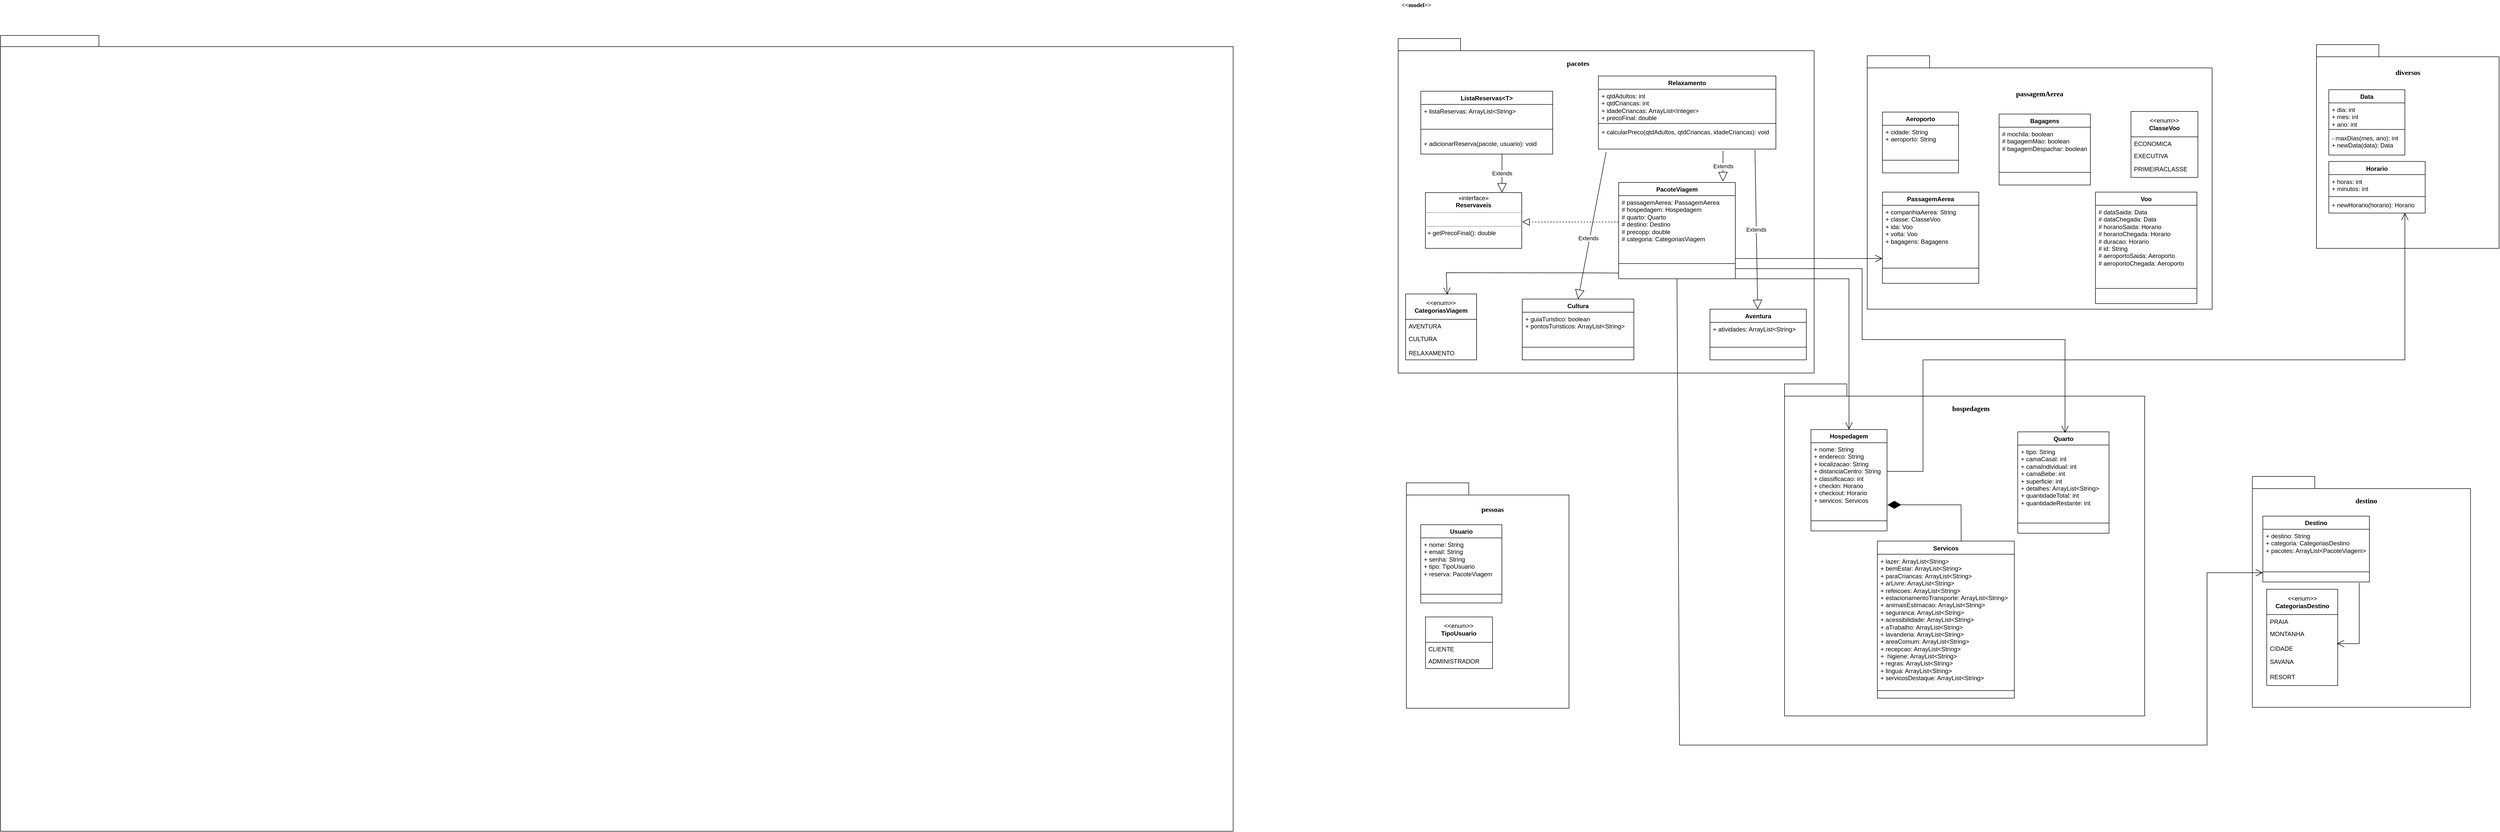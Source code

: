 <mxfile version="22.1.4" type="github">
  <diagram name="Page-1" id="b5b7bab2-c9e2-2cf4-8b2a-24fd1a2a6d21">
    <mxGraphModel dx="4708" dy="598" grid="1" gridSize="10" guides="1" tooltips="1" connect="1" arrows="1" fold="1" page="1" pageScale="1" pageWidth="827" pageHeight="1169" background="none" math="0" shadow="0">
      <root>
        <mxCell id="0" />
        <mxCell id="1" parent="0" />
        <mxCell id="6e0c8c40b5770093-72" value="" style="shape=folder;fontStyle=1;spacingTop=10;tabWidth=194;tabHeight=22;tabPosition=left;html=1;rounded=0;shadow=0;comic=0;labelBackgroundColor=none;strokeWidth=1;fillColor=none;fontFamily=Verdana;fontSize=10;align=center;" parent="1" vertex="1">
          <mxGeometry x="-2490" y="90" width="2430" height="1570" as="geometry" />
        </mxCell>
        <mxCell id="6e0c8c40b5770093-18" value="" style="group" parent="1" vertex="1" connectable="0">
          <mxGeometry x="280" y="70" width="820" height="660" as="geometry" />
        </mxCell>
        <mxCell id="6e0c8c40b5770093-11" value="" style="shape=folder;fontStyle=1;spacingTop=10;tabWidth=123;tabHeight=24;tabPosition=left;html=1;rounded=0;shadow=0;comic=0;labelBackgroundColor=none;strokeWidth=1;fontFamily=Verdana;fontSize=10;align=center;" parent="6e0c8c40b5770093-18" vertex="1">
          <mxGeometry x="-14.64" y="25.99" width="820" height="660" as="geometry" />
        </mxCell>
        <mxCell id="uOKciexOjNlCDNnouLq3-6" value="&lt;font face=&quot;Verdana&quot; style=&quot;font-size: 14px;&quot;&gt;&lt;b&gt;pacotes&lt;/b&gt;&lt;/font&gt;" style="text;html=1;strokeColor=none;fillColor=none;align=center;verticalAlign=middle;whiteSpace=wrap;rounded=0;" vertex="1" parent="6e0c8c40b5770093-18">
          <mxGeometry x="252.141" y="-0.0" width="175.714" height="152.308" as="geometry" />
        </mxCell>
        <mxCell id="uOKciexOjNlCDNnouLq3-84" value="&amp;lt;&amp;lt;enum&amp;gt;&amp;gt;&lt;br&gt;&lt;b&gt;CategoriasViagem&lt;/b&gt;" style="swimlane;fontStyle=0;childLayout=stackLayout;horizontal=1;startSize=50;fillColor=none;horizontalStack=0;resizeParent=1;resizeParentMax=0;resizeLast=0;collapsible=1;marginBottom=0;whiteSpace=wrap;html=1;" vertex="1" parent="6e0c8c40b5770093-18">
          <mxGeometry y="530" width="140" height="129.996" as="geometry" />
        </mxCell>
        <mxCell id="uOKciexOjNlCDNnouLq3-85" value="AVENTURA" style="text;strokeColor=none;fillColor=none;align=left;verticalAlign=top;spacingLeft=4;spacingRight=4;overflow=hidden;rotatable=0;points=[[0,0.5],[1,0.5]];portConstraint=eastwest;whiteSpace=wrap;html=1;" vertex="1" parent="uOKciexOjNlCDNnouLq3-84">
          <mxGeometry y="50" width="140" height="24.514" as="geometry" />
        </mxCell>
        <mxCell id="uOKciexOjNlCDNnouLq3-86" value="CULTURA" style="text;strokeColor=none;fillColor=none;align=left;verticalAlign=top;spacingLeft=4;spacingRight=4;overflow=hidden;rotatable=0;points=[[0,0.5],[1,0.5]];portConstraint=eastwest;whiteSpace=wrap;html=1;" vertex="1" parent="uOKciexOjNlCDNnouLq3-84">
          <mxGeometry y="74.514" width="140" height="28.971" as="geometry" />
        </mxCell>
        <mxCell id="uOKciexOjNlCDNnouLq3-87" value="RELAXAMENTO" style="text;strokeColor=none;fillColor=none;align=left;verticalAlign=top;spacingLeft=4;spacingRight=4;overflow=hidden;rotatable=0;points=[[0,0.5],[1,0.5]];portConstraint=eastwest;whiteSpace=wrap;html=1;" vertex="1" parent="uOKciexOjNlCDNnouLq3-84">
          <mxGeometry y="103.486" width="140" height="26.51" as="geometry" />
        </mxCell>
        <mxCell id="uOKciexOjNlCDNnouLq3-90" value="ListaReservas&amp;lt;T&amp;gt;" style="swimlane;fontStyle=1;align=center;verticalAlign=top;childLayout=stackLayout;horizontal=1;startSize=26;horizontalStack=0;resizeParent=1;resizeParentMax=0;resizeLast=0;collapsible=1;marginBottom=0;whiteSpace=wrap;html=1;" vertex="1" parent="6e0c8c40b5770093-18">
          <mxGeometry x="30" y="130" width="260" height="124" as="geometry" />
        </mxCell>
        <mxCell id="uOKciexOjNlCDNnouLq3-91" value="+ listaReservas: ArrayList&amp;lt;String&amp;gt;&lt;br&gt;" style="text;strokeColor=none;fillColor=none;align=left;verticalAlign=top;spacingLeft=4;spacingRight=4;overflow=hidden;rotatable=0;points=[[0,0.5],[1,0.5]];portConstraint=eastwest;whiteSpace=wrap;html=1;" vertex="1" parent="uOKciexOjNlCDNnouLq3-90">
          <mxGeometry y="26" width="260" height="34" as="geometry" />
        </mxCell>
        <mxCell id="uOKciexOjNlCDNnouLq3-92" value="" style="line;strokeWidth=1;fillColor=none;align=left;verticalAlign=middle;spacingTop=-1;spacingLeft=3;spacingRight=3;rotatable=0;labelPosition=right;points=[];portConstraint=eastwest;strokeColor=inherit;" vertex="1" parent="uOKciexOjNlCDNnouLq3-90">
          <mxGeometry y="60" width="260" height="30" as="geometry" />
        </mxCell>
        <mxCell id="uOKciexOjNlCDNnouLq3-93" value="+ adicionarReserva(pacote, usuario): void" style="text;strokeColor=none;fillColor=none;align=left;verticalAlign=top;spacingLeft=4;spacingRight=4;overflow=hidden;rotatable=0;points=[[0,0.5],[1,0.5]];portConstraint=eastwest;whiteSpace=wrap;html=1;" vertex="1" parent="uOKciexOjNlCDNnouLq3-90">
          <mxGeometry y="90" width="260" height="34" as="geometry" />
        </mxCell>
        <mxCell id="uOKciexOjNlCDNnouLq3-94" value="PacoteViagem" style="swimlane;fontStyle=1;align=center;verticalAlign=top;childLayout=stackLayout;horizontal=1;startSize=26;horizontalStack=0;resizeParent=1;resizeParentMax=0;resizeLast=0;collapsible=1;marginBottom=0;whiteSpace=wrap;html=1;" vertex="1" parent="6e0c8c40b5770093-18">
          <mxGeometry x="420" y="309.995" width="230" height="190" as="geometry" />
        </mxCell>
        <mxCell id="uOKciexOjNlCDNnouLq3-95" value="#&amp;nbsp;passagemAerea: PassagemAerea&lt;br&gt;#&amp;nbsp;hospedagem: Hospedagem&lt;br&gt;#&amp;nbsp;quarto: Quarto&lt;br&gt;#&amp;nbsp;destino: Destino&lt;br style=&quot;border-color: var(--border-color);&quot;&gt;#&amp;nbsp;precopp: double&lt;br&gt;#&amp;nbsp;categoria: CategoriasViagem" style="text;strokeColor=none;fillColor=none;align=left;verticalAlign=top;spacingLeft=4;spacingRight=4;overflow=hidden;rotatable=0;points=[[0,0.5],[1,0.5]];portConstraint=eastwest;whiteSpace=wrap;html=1;" vertex="1" parent="uOKciexOjNlCDNnouLq3-94">
          <mxGeometry y="26" width="230" height="104" as="geometry" />
        </mxCell>
        <mxCell id="uOKciexOjNlCDNnouLq3-96" value="" style="line;strokeWidth=1;fillColor=none;align=left;verticalAlign=middle;spacingTop=-1;spacingLeft=3;spacingRight=3;rotatable=0;labelPosition=right;points=[];portConstraint=eastwest;strokeColor=inherit;" vertex="1" parent="uOKciexOjNlCDNnouLq3-94">
          <mxGeometry y="130" width="230" height="60" as="geometry" />
        </mxCell>
        <mxCell id="uOKciexOjNlCDNnouLq3-98" value="&lt;p style=&quot;margin:0px;margin-top:4px;text-align:center;&quot;&gt;«interface»&lt;br style=&quot;border-color: var(--border-color);&quot;&gt;&lt;b style=&quot;border-color: var(--border-color);&quot;&gt;Reservaveis&lt;/b&gt;&lt;br&gt;&lt;/p&gt;&lt;hr size=&quot;1&quot;&gt;&lt;p style=&quot;margin:0px;margin-left:4px;&quot;&gt;&lt;br&gt;&lt;/p&gt;&lt;hr size=&quot;1&quot;&gt;&lt;p style=&quot;margin:0px;margin-left:4px;&quot;&gt;+ getPrecoFinal(): double&lt;br&gt;&lt;/p&gt;" style="verticalAlign=top;align=left;overflow=fill;fontSize=12;fontFamily=Helvetica;html=1;whiteSpace=wrap;" vertex="1" parent="6e0c8c40b5770093-18">
          <mxGeometry x="39" y="330" width="190" height="110" as="geometry" />
        </mxCell>
        <mxCell id="uOKciexOjNlCDNnouLq3-99" value="Relaxamento" style="swimlane;fontStyle=1;align=center;verticalAlign=top;childLayout=stackLayout;horizontal=1;startSize=26;horizontalStack=0;resizeParent=1;resizeParentMax=0;resizeLast=0;collapsible=1;marginBottom=0;whiteSpace=wrap;html=1;" vertex="1" parent="6e0c8c40b5770093-18">
          <mxGeometry x="380" y="99.995" width="350" height="144.15" as="geometry" />
        </mxCell>
        <mxCell id="uOKciexOjNlCDNnouLq3-100" value="+&amp;nbsp;qtdAdultos: int&lt;br&gt;+&amp;nbsp;qtdCriancas: int&lt;br&gt;+&amp;nbsp;idadeCriancas: ArrayList&amp;lt;Integer&amp;gt;&lt;br&gt;+&amp;nbsp;precoFinal: double" style="text;strokeColor=none;fillColor=none;align=left;verticalAlign=top;spacingLeft=4;spacingRight=4;overflow=hidden;rotatable=0;points=[[0,0.5],[1,0.5]];portConstraint=eastwest;whiteSpace=wrap;html=1;" vertex="1" parent="uOKciexOjNlCDNnouLq3-99">
          <mxGeometry y="26" width="350" height="64" as="geometry" />
        </mxCell>
        <mxCell id="uOKciexOjNlCDNnouLq3-101" value="" style="line;strokeWidth=1;fillColor=none;align=left;verticalAlign=middle;spacingTop=-1;spacingLeft=3;spacingRight=3;rotatable=0;labelPosition=right;points=[];portConstraint=eastwest;strokeColor=inherit;" vertex="1" parent="uOKciexOjNlCDNnouLq3-99">
          <mxGeometry y="90" width="350" height="7.22" as="geometry" />
        </mxCell>
        <mxCell id="uOKciexOjNlCDNnouLq3-102" value="+ calcularPreco(qtdAdultos, qtdCriancas, idadeCriancas): void" style="text;strokeColor=none;fillColor=none;align=left;verticalAlign=top;spacingLeft=4;spacingRight=4;overflow=hidden;rotatable=0;points=[[0,0.5],[1,0.5]];portConstraint=eastwest;whiteSpace=wrap;html=1;" vertex="1" parent="uOKciexOjNlCDNnouLq3-99">
          <mxGeometry y="97.22" width="350" height="46.93" as="geometry" />
        </mxCell>
        <mxCell id="uOKciexOjNlCDNnouLq3-104" value="Cultura" style="swimlane;fontStyle=1;align=center;verticalAlign=top;childLayout=stackLayout;horizontal=1;startSize=26;horizontalStack=0;resizeParent=1;resizeParentMax=0;resizeLast=0;collapsible=1;marginBottom=0;whiteSpace=wrap;html=1;" vertex="1" parent="6e0c8c40b5770093-18">
          <mxGeometry x="230" y="539.995" width="220" height="120" as="geometry" />
        </mxCell>
        <mxCell id="uOKciexOjNlCDNnouLq3-105" value="+ guiaTuristico: boolean&lt;br&gt;+ pontosTuristicos: ArrayList&amp;lt;String&amp;gt;" style="text;strokeColor=none;fillColor=none;align=left;verticalAlign=top;spacingLeft=4;spacingRight=4;overflow=hidden;rotatable=0;points=[[0,0.5],[1,0.5]];portConstraint=eastwest;whiteSpace=wrap;html=1;" vertex="1" parent="uOKciexOjNlCDNnouLq3-104">
          <mxGeometry y="26" width="220" height="44" as="geometry" />
        </mxCell>
        <mxCell id="uOKciexOjNlCDNnouLq3-106" value="" style="line;strokeWidth=1;fillColor=none;align=left;verticalAlign=middle;spacingTop=-1;spacingLeft=3;spacingRight=3;rotatable=0;labelPosition=right;points=[];portConstraint=eastwest;strokeColor=inherit;" vertex="1" parent="uOKciexOjNlCDNnouLq3-104">
          <mxGeometry y="70" width="220" height="50" as="geometry" />
        </mxCell>
        <mxCell id="uOKciexOjNlCDNnouLq3-107" value="Aventura" style="swimlane;fontStyle=1;align=center;verticalAlign=top;childLayout=stackLayout;horizontal=1;startSize=26;horizontalStack=0;resizeParent=1;resizeParentMax=0;resizeLast=0;collapsible=1;marginBottom=0;whiteSpace=wrap;html=1;" vertex="1" parent="6e0c8c40b5770093-18">
          <mxGeometry x="600" y="559.995" width="190" height="100" as="geometry" />
        </mxCell>
        <mxCell id="uOKciexOjNlCDNnouLq3-108" value="+ atividades: ArrayList&amp;lt;String&amp;gt;" style="text;strokeColor=none;fillColor=none;align=left;verticalAlign=top;spacingLeft=4;spacingRight=4;overflow=hidden;rotatable=0;points=[[0,0.5],[1,0.5]];portConstraint=eastwest;whiteSpace=wrap;html=1;" vertex="1" parent="uOKciexOjNlCDNnouLq3-107">
          <mxGeometry y="26" width="190" height="24" as="geometry" />
        </mxCell>
        <mxCell id="uOKciexOjNlCDNnouLq3-109" value="" style="line;strokeWidth=1;fillColor=none;align=left;verticalAlign=middle;spacingTop=-1;spacingLeft=3;spacingRight=3;rotatable=0;labelPosition=right;points=[];portConstraint=eastwest;strokeColor=inherit;" vertex="1" parent="uOKciexOjNlCDNnouLq3-107">
          <mxGeometry y="50" width="190" height="50" as="geometry" />
        </mxCell>
        <mxCell id="uOKciexOjNlCDNnouLq3-115" value="" style="endArrow=open;endFill=1;endSize=12;html=1;rounded=0;exitX=-0.007;exitY=0.975;exitDx=0;exitDy=0;exitPerimeter=0;entryX=0.586;entryY=0.012;entryDx=0;entryDy=0;entryPerimeter=0;" edge="1" parent="6e0c8c40b5770093-18" target="uOKciexOjNlCDNnouLq3-84">
          <mxGeometry width="160" relative="1" as="geometry">
            <mxPoint x="420.0" y="488.695" as="sourcePoint" />
            <mxPoint x="354.78" y="281.3" as="targetPoint" />
            <Array as="points">
              <mxPoint x="341.61" y="488.3" />
              <mxPoint x="80" y="488" />
            </Array>
          </mxGeometry>
        </mxCell>
        <mxCell id="uOKciexOjNlCDNnouLq3-117" value="Extends" style="endArrow=block;endSize=16;endFill=0;html=1;rounded=0;entryX=0.894;entryY=-0.011;entryDx=0;entryDy=0;entryPerimeter=0;exitX=0.702;exitY=1.074;exitDx=0;exitDy=0;exitPerimeter=0;" edge="1" parent="6e0c8c40b5770093-18" source="uOKciexOjNlCDNnouLq3-102" target="uOKciexOjNlCDNnouLq3-94">
          <mxGeometry width="160" relative="1" as="geometry">
            <mxPoint x="475" y="290" as="sourcePoint" />
            <mxPoint x="635" y="290" as="targetPoint" />
          </mxGeometry>
        </mxCell>
        <mxCell id="uOKciexOjNlCDNnouLq3-118" value="" style="endArrow=block;dashed=1;endFill=0;endSize=12;html=1;rounded=0;exitX=0;exitY=0.5;exitDx=0;exitDy=0;" edge="1" parent="6e0c8c40b5770093-18" source="uOKciexOjNlCDNnouLq3-95">
          <mxGeometry width="160" relative="1" as="geometry">
            <mxPoint x="252.14" y="384.29" as="sourcePoint" />
            <mxPoint x="230" y="388" as="targetPoint" />
          </mxGeometry>
        </mxCell>
        <mxCell id="uOKciexOjNlCDNnouLq3-121" value="Extends" style="endArrow=block;endSize=16;endFill=0;html=1;rounded=0;" edge="1" parent="6e0c8c40b5770093-18">
          <mxGeometry width="160" relative="1" as="geometry">
            <mxPoint x="190" y="254" as="sourcePoint" />
            <mxPoint x="190" y="330" as="targetPoint" />
            <Array as="points">
              <mxPoint x="190" y="300" />
            </Array>
          </mxGeometry>
        </mxCell>
        <mxCell id="uOKciexOjNlCDNnouLq3-123" value="Extends" style="endArrow=block;endSize=16;endFill=0;html=1;rounded=0;exitX=0.044;exitY=1.125;exitDx=0;exitDy=0;exitPerimeter=0;entryX=0.5;entryY=0;entryDx=0;entryDy=0;" edge="1" parent="6e0c8c40b5770093-18" source="uOKciexOjNlCDNnouLq3-102" target="uOKciexOjNlCDNnouLq3-104">
          <mxGeometry x="0.176" y="-3" width="160" relative="1" as="geometry">
            <mxPoint x="200" y="264" as="sourcePoint" />
            <mxPoint x="200" y="340" as="targetPoint" />
            <Array as="points" />
            <mxPoint as="offset" />
          </mxGeometry>
        </mxCell>
        <mxCell id="uOKciexOjNlCDNnouLq3-124" value="Extends" style="endArrow=block;endSize=16;endFill=0;html=1;rounded=0;exitX=0.882;exitY=1.03;exitDx=0;exitDy=0;exitPerimeter=0;" edge="1" parent="6e0c8c40b5770093-18" source="uOKciexOjNlCDNnouLq3-102" target="uOKciexOjNlCDNnouLq3-107">
          <mxGeometry width="160" relative="1" as="geometry">
            <mxPoint x="636" y="258" as="sourcePoint" />
            <mxPoint x="636" y="318" as="targetPoint" />
          </mxGeometry>
        </mxCell>
        <mxCell id="6e0c8c40b5770093-19" value="" style="group" parent="1" vertex="1" connectable="0">
          <mxGeometry x="1190" y="130" width="680" height="508.02" as="geometry" />
        </mxCell>
        <mxCell id="6e0c8c40b5770093-20" value="" style="shape=folder;fontStyle=1;spacingTop=10;tabWidth=123;tabHeight=24;tabPosition=left;html=1;rounded=0;shadow=0;comic=0;labelBackgroundColor=none;strokeWidth=1;fontFamily=Verdana;fontSize=10;align=center;" parent="6e0c8c40b5770093-19" vertex="1">
          <mxGeometry width="680" height="500" as="geometry" />
        </mxCell>
        <mxCell id="uOKciexOjNlCDNnouLq3-7" value="&lt;font face=&quot;Verdana&quot; style=&quot;font-size: 14px;&quot;&gt;&lt;b&gt;passagemAerea&lt;/b&gt;&lt;/font&gt;" style="text;html=1;strokeColor=none;fillColor=none;align=center;verticalAlign=middle;whiteSpace=wrap;rounded=0;" vertex="1" parent="6e0c8c40b5770093-19">
          <mxGeometry x="267.143" y="18.514" width="145.714" height="115.385" as="geometry" />
        </mxCell>
        <mxCell id="uOKciexOjNlCDNnouLq3-66" value="&amp;lt;&amp;lt;enum&amp;gt;&amp;gt;&lt;br&gt;&lt;b&gt;ClasseVoo&lt;/b&gt;" style="swimlane;fontStyle=0;childLayout=stackLayout;horizontal=1;startSize=50;fillColor=none;horizontalStack=0;resizeParent=1;resizeParentMax=0;resizeLast=0;collapsible=1;marginBottom=0;whiteSpace=wrap;html=1;" vertex="1" parent="6e0c8c40b5770093-19">
          <mxGeometry x="520.0" y="110.0" width="132" height="130.003" as="geometry" />
        </mxCell>
        <mxCell id="uOKciexOjNlCDNnouLq3-67" value="ECONOMICA" style="text;strokeColor=none;fillColor=none;align=left;verticalAlign=top;spacingLeft=4;spacingRight=4;overflow=hidden;rotatable=0;points=[[0,0.5],[1,0.5]];portConstraint=eastwest;whiteSpace=wrap;html=1;" vertex="1" parent="uOKciexOjNlCDNnouLq3-66">
          <mxGeometry y="50" width="132" height="23.703" as="geometry" />
        </mxCell>
        <mxCell id="uOKciexOjNlCDNnouLq3-68" value="EXECUTIVA" style="text;strokeColor=none;fillColor=none;align=left;verticalAlign=top;spacingLeft=4;spacingRight=4;overflow=hidden;rotatable=0;points=[[0,0.5],[1,0.5]];portConstraint=eastwest;whiteSpace=wrap;html=1;" vertex="1" parent="uOKciexOjNlCDNnouLq3-66">
          <mxGeometry y="73.703" width="132" height="26.3" as="geometry" />
        </mxCell>
        <mxCell id="uOKciexOjNlCDNnouLq3-69" value="PRIMEIRACLASSE" style="text;strokeColor=none;fillColor=none;align=left;verticalAlign=top;spacingLeft=4;spacingRight=4;overflow=hidden;rotatable=0;points=[[0,0.5],[1,0.5]];portConstraint=eastwest;whiteSpace=wrap;html=1;" vertex="1" parent="uOKciexOjNlCDNnouLq3-66">
          <mxGeometry y="100.003" width="132" height="30" as="geometry" />
        </mxCell>
        <mxCell id="uOKciexOjNlCDNnouLq3-70" value="Aeroporto" style="swimlane;fontStyle=1;align=center;verticalAlign=top;childLayout=stackLayout;horizontal=1;startSize=26;horizontalStack=0;resizeParent=1;resizeParentMax=0;resizeLast=0;collapsible=1;marginBottom=0;whiteSpace=wrap;html=1;" vertex="1" parent="6e0c8c40b5770093-19">
          <mxGeometry x="30" y="111.125" width="150" height="120" as="geometry" />
        </mxCell>
        <mxCell id="uOKciexOjNlCDNnouLq3-71" value="+ cidade: String&lt;br&gt;+ aeroporto: String" style="text;strokeColor=none;fillColor=none;align=left;verticalAlign=top;spacingLeft=4;spacingRight=4;overflow=hidden;rotatable=0;points=[[0,0.5],[1,0.5]];portConstraint=eastwest;whiteSpace=wrap;html=1;" vertex="1" parent="uOKciexOjNlCDNnouLq3-70">
          <mxGeometry y="26" width="150" height="44" as="geometry" />
        </mxCell>
        <mxCell id="uOKciexOjNlCDNnouLq3-72" value="" style="line;strokeWidth=1;fillColor=none;align=left;verticalAlign=middle;spacingTop=-1;spacingLeft=3;spacingRight=3;rotatable=0;labelPosition=right;points=[];portConstraint=eastwest;strokeColor=inherit;" vertex="1" parent="uOKciexOjNlCDNnouLq3-70">
          <mxGeometry y="70" width="150" height="50" as="geometry" />
        </mxCell>
        <mxCell id="uOKciexOjNlCDNnouLq3-74" value="Bagagens" style="swimlane;fontStyle=1;align=center;verticalAlign=top;childLayout=stackLayout;horizontal=1;startSize=26;horizontalStack=0;resizeParent=1;resizeParentMax=0;resizeLast=0;collapsible=1;marginBottom=0;whiteSpace=wrap;html=1;" vertex="1" parent="6e0c8c40b5770093-19">
          <mxGeometry x="260" y="115.005" width="180" height="140" as="geometry" />
        </mxCell>
        <mxCell id="uOKciexOjNlCDNnouLq3-75" value="# mochila: boolean&lt;br&gt;# bagagemMao: boolean&lt;br&gt;# bagagemDespachar: boolean" style="text;strokeColor=none;fillColor=none;align=left;verticalAlign=top;spacingLeft=4;spacingRight=4;overflow=hidden;rotatable=0;points=[[0,0.5],[1,0.5]];portConstraint=eastwest;whiteSpace=wrap;html=1;" vertex="1" parent="uOKciexOjNlCDNnouLq3-74">
          <mxGeometry y="26" width="180" height="64" as="geometry" />
        </mxCell>
        <mxCell id="uOKciexOjNlCDNnouLq3-76" value="" style="line;strokeWidth=1;fillColor=none;align=left;verticalAlign=middle;spacingTop=-1;spacingLeft=3;spacingRight=3;rotatable=0;labelPosition=right;points=[];portConstraint=eastwest;strokeColor=inherit;" vertex="1" parent="uOKciexOjNlCDNnouLq3-74">
          <mxGeometry y="90" width="180" height="50" as="geometry" />
        </mxCell>
        <mxCell id="uOKciexOjNlCDNnouLq3-77" value="PassagemAerea" style="swimlane;fontStyle=1;align=center;verticalAlign=top;childLayout=stackLayout;horizontal=1;startSize=26;horizontalStack=0;resizeParent=1;resizeParentMax=0;resizeLast=0;collapsible=1;marginBottom=0;whiteSpace=wrap;html=1;" vertex="1" parent="6e0c8c40b5770093-19">
          <mxGeometry x="30" y="268.995" width="190" height="180" as="geometry" />
        </mxCell>
        <mxCell id="uOKciexOjNlCDNnouLq3-78" value="+&amp;nbsp;companhiaAerea: String&lt;br&gt;+&amp;nbsp;classe: ClasseVoo&lt;br&gt;+&amp;nbsp;ida: Voo&lt;br&gt;+&amp;nbsp;volta: Voo&lt;br style=&quot;border-color: var(--border-color);&quot;&gt;+&amp;nbsp;bagagens: Bagagens" style="text;strokeColor=none;fillColor=none;align=left;verticalAlign=top;spacingLeft=4;spacingRight=4;overflow=hidden;rotatable=0;points=[[0,0.5],[1,0.5]];portConstraint=eastwest;whiteSpace=wrap;html=1;" vertex="1" parent="uOKciexOjNlCDNnouLq3-77">
          <mxGeometry y="26" width="190" height="94" as="geometry" />
        </mxCell>
        <mxCell id="uOKciexOjNlCDNnouLq3-79" value="" style="line;strokeWidth=1;fillColor=none;align=left;verticalAlign=middle;spacingTop=-1;spacingLeft=3;spacingRight=3;rotatable=0;labelPosition=right;points=[];portConstraint=eastwest;strokeColor=inherit;" vertex="1" parent="uOKciexOjNlCDNnouLq3-77">
          <mxGeometry y="120" width="190" height="60" as="geometry" />
        </mxCell>
        <mxCell id="uOKciexOjNlCDNnouLq3-81" value="Voo" style="swimlane;fontStyle=1;align=center;verticalAlign=top;childLayout=stackLayout;horizontal=1;startSize=26;horizontalStack=0;resizeParent=1;resizeParentMax=0;resizeLast=0;collapsible=1;marginBottom=0;whiteSpace=wrap;html=1;" vertex="1" parent="6e0c8c40b5770093-19">
          <mxGeometry x="450" y="268.995" width="200" height="220" as="geometry" />
        </mxCell>
        <mxCell id="uOKciexOjNlCDNnouLq3-82" value="#&amp;nbsp;dataSaida: Data&lt;br&gt;#&amp;nbsp;dataChegada: Data&lt;br&gt;#&amp;nbsp;horarioSaida: Horario&lt;br&gt;#&amp;nbsp;horarioChegada: Horario&lt;br style=&quot;border-color: var(--border-color);&quot;&gt;#&amp;nbsp;duracao: Horario&lt;br&gt;#&amp;nbsp;id: String&lt;br style=&quot;border-color: var(--border-color);&quot;&gt;#&amp;nbsp;aeroportoSaida: Aeroporto&lt;br style=&quot;border-color: var(--border-color);&quot;&gt;#&amp;nbsp;aeroportoChegada: Aeroporto" style="text;strokeColor=none;fillColor=none;align=left;verticalAlign=top;spacingLeft=4;spacingRight=4;overflow=hidden;rotatable=0;points=[[0,0.5],[1,0.5]];portConstraint=eastwest;whiteSpace=wrap;html=1;" vertex="1" parent="uOKciexOjNlCDNnouLq3-81">
          <mxGeometry y="26" width="200" height="134" as="geometry" />
        </mxCell>
        <mxCell id="uOKciexOjNlCDNnouLq3-83" value="" style="line;strokeWidth=1;fillColor=none;align=left;verticalAlign=middle;spacingTop=-1;spacingLeft=3;spacingRight=3;rotatable=0;labelPosition=right;points=[];portConstraint=eastwest;strokeColor=inherit;" vertex="1" parent="uOKciexOjNlCDNnouLq3-81">
          <mxGeometry y="160" width="200" height="60" as="geometry" />
        </mxCell>
        <mxCell id="6e0c8c40b5770093-30" value="" style="group" parent="1" vertex="1" connectable="0">
          <mxGeometry x="2060" y="140.01" width="375.65" height="370" as="geometry" />
        </mxCell>
        <mxCell id="6e0c8c40b5770093-24" value="" style="group" parent="6e0c8c40b5770093-30" vertex="1" connectable="0">
          <mxGeometry width="375.65" height="370.0" as="geometry" />
        </mxCell>
        <mxCell id="6e0c8c40b5770093-25" value="" style="shape=folder;fontStyle=1;spacingTop=10;tabWidth=123;tabHeight=24;tabPosition=left;html=1;rounded=0;shadow=0;comic=0;labelBackgroundColor=none;strokeWidth=1;fontFamily=Verdana;fontSize=10;align=center;" parent="6e0c8c40b5770093-24" vertex="1">
          <mxGeometry x="15.65" y="-31.991" width="360" height="401.991" as="geometry" />
        </mxCell>
        <mxCell id="uOKciexOjNlCDNnouLq3-8" value="&lt;font face=&quot;Verdana&quot; style=&quot;font-size: 14px;&quot;&gt;&lt;b&gt;diversos&lt;/b&gt;&lt;/font&gt;" style="text;html=1;strokeColor=none;fillColor=none;align=center;verticalAlign=middle;whiteSpace=wrap;rounded=0;" vertex="1" parent="6e0c8c40b5770093-24">
          <mxGeometry x="148.7" width="93.91" height="47.02" as="geometry" />
        </mxCell>
        <mxCell id="uOKciexOjNlCDNnouLq3-25" value="Horario" style="swimlane;fontStyle=1;align=center;verticalAlign=top;childLayout=stackLayout;horizontal=1;startSize=26;horizontalStack=0;resizeParent=1;resizeParentMax=0;resizeLast=0;collapsible=1;marginBottom=0;whiteSpace=wrap;html=1;" vertex="1" parent="6e0c8c40b5770093-24">
          <mxGeometry x="40" y="198.537" width="190" height="101.805" as="geometry" />
        </mxCell>
        <mxCell id="uOKciexOjNlCDNnouLq3-26" value="+&amp;nbsp;horas: int&lt;br&gt;+&amp;nbsp;minutos: int" style="text;strokeColor=none;fillColor=none;align=left;verticalAlign=top;spacingLeft=4;spacingRight=4;overflow=hidden;rotatable=0;points=[[0,0.5],[1,0.5]];portConstraint=eastwest;whiteSpace=wrap;html=1;" vertex="1" parent="uOKciexOjNlCDNnouLq3-25">
          <mxGeometry y="26" width="190" height="39.707" as="geometry" />
        </mxCell>
        <mxCell id="uOKciexOjNlCDNnouLq3-27" value="" style="line;strokeWidth=1;fillColor=none;align=left;verticalAlign=middle;spacingTop=-1;spacingLeft=3;spacingRight=3;rotatable=0;labelPosition=right;points=[];portConstraint=eastwest;strokeColor=inherit;" vertex="1" parent="uOKciexOjNlCDNnouLq3-25">
          <mxGeometry y="65.707" width="190" height="7.22" as="geometry" />
        </mxCell>
        <mxCell id="uOKciexOjNlCDNnouLq3-28" value="+ newHorario(horario): Horario" style="text;strokeColor=none;fillColor=none;align=left;verticalAlign=top;spacingLeft=4;spacingRight=4;overflow=hidden;rotatable=0;points=[[0,0.5],[1,0.5]];portConstraint=eastwest;whiteSpace=wrap;html=1;" vertex="1" parent="uOKciexOjNlCDNnouLq3-25">
          <mxGeometry y="72.927" width="190" height="28.878" as="geometry" />
        </mxCell>
        <mxCell id="uOKciexOjNlCDNnouLq3-21" value="Data" style="swimlane;fontStyle=1;align=center;verticalAlign=top;childLayout=stackLayout;horizontal=1;startSize=26;horizontalStack=0;resizeParent=1;resizeParentMax=0;resizeLast=0;collapsible=1;marginBottom=0;whiteSpace=wrap;html=1;" vertex="1" parent="6e0c8c40b5770093-24">
          <mxGeometry x="40" y="57.025" width="150" height="128.878" as="geometry" />
        </mxCell>
        <mxCell id="uOKciexOjNlCDNnouLq3-22" value="+&amp;nbsp;dia: int&lt;br&gt;+&amp;nbsp;mes: int&lt;br&gt;+&amp;nbsp;ano: int" style="text;strokeColor=none;fillColor=none;align=left;verticalAlign=top;spacingLeft=4;spacingRight=4;overflow=hidden;rotatable=0;points=[[0,0.5],[1,0.5]];portConstraint=eastwest;whiteSpace=wrap;html=1;" vertex="1" parent="uOKciexOjNlCDNnouLq3-21">
          <mxGeometry y="26" width="150" height="48.732" as="geometry" />
        </mxCell>
        <mxCell id="uOKciexOjNlCDNnouLq3-23" value="" style="line;strokeWidth=1;fillColor=none;align=left;verticalAlign=middle;spacingTop=-1;spacingLeft=3;spacingRight=3;rotatable=0;labelPosition=right;points=[];portConstraint=eastwest;strokeColor=inherit;" vertex="1" parent="uOKciexOjNlCDNnouLq3-21">
          <mxGeometry y="74.732" width="150" height="7.22" as="geometry" />
        </mxCell>
        <mxCell id="uOKciexOjNlCDNnouLq3-24" value="- maxDias(mes, ano): int&lt;br&gt;+ newData(data): Data" style="text;strokeColor=none;fillColor=none;align=left;verticalAlign=top;spacingLeft=4;spacingRight=4;overflow=hidden;rotatable=0;points=[[0,0.5],[1,0.5]];portConstraint=eastwest;whiteSpace=wrap;html=1;" vertex="1" parent="uOKciexOjNlCDNnouLq3-21">
          <mxGeometry y="81.951" width="150" height="46.927" as="geometry" />
        </mxCell>
        <mxCell id="6e0c8c40b5770093-73" value="&lt;b&gt;&lt;font style=&quot;font-size: 12px;&quot;&gt;&amp;lt;&amp;lt;model&amp;gt;&amp;gt;&lt;/font&gt;&lt;/b&gt;" style="text;html=1;align=left;verticalAlign=top;spacingTop=-4;fontSize=10;fontFamily=Verdana" parent="1" vertex="1">
          <mxGeometry x="270" y="20" width="130" height="20" as="geometry" />
        </mxCell>
        <mxCell id="uOKciexOjNlCDNnouLq3-9" value="" style="group" vertex="1" connectable="0" parent="1">
          <mxGeometry x="1940" y="982.5" width="448.7" height="460" as="geometry" />
        </mxCell>
        <mxCell id="uOKciexOjNlCDNnouLq3-10" value="" style="group" vertex="1" connectable="0" parent="uOKciexOjNlCDNnouLq3-9">
          <mxGeometry width="448.7" height="460" as="geometry" />
        </mxCell>
        <mxCell id="uOKciexOjNlCDNnouLq3-11" value="" style="shape=folder;fontStyle=1;spacingTop=10;tabWidth=123;tabHeight=24;tabPosition=left;html=1;rounded=0;shadow=0;comic=0;labelBackgroundColor=none;strokeWidth=1;fontFamily=Verdana;fontSize=10;align=center;" vertex="1" parent="uOKciexOjNlCDNnouLq3-10">
          <mxGeometry x="9.35" y="-22.5" width="430" height="455.45" as="geometry" />
        </mxCell>
        <mxCell id="uOKciexOjNlCDNnouLq3-12" value="&lt;font face=&quot;Verdana&quot; style=&quot;font-size: 14px;&quot;&gt;&lt;b&gt;destino&lt;/b&gt;&lt;/font&gt;" style="text;html=1;strokeColor=none;fillColor=none;align=center;verticalAlign=middle;whiteSpace=wrap;rounded=0;" vertex="1" parent="uOKciexOjNlCDNnouLq3-10">
          <mxGeometry x="177.609" y="0.002" width="112.174" height="53.182" as="geometry" />
        </mxCell>
        <mxCell id="uOKciexOjNlCDNnouLq3-29" value="Destino" style="swimlane;fontStyle=1;align=center;verticalAlign=top;childLayout=stackLayout;horizontal=1;startSize=26;horizontalStack=0;resizeParent=1;resizeParentMax=0;resizeLast=0;collapsible=1;marginBottom=0;whiteSpace=wrap;html=1;" vertex="1" parent="uOKciexOjNlCDNnouLq3-10">
          <mxGeometry x="30" y="55.71" width="210" height="130" as="geometry" />
        </mxCell>
        <mxCell id="uOKciexOjNlCDNnouLq3-30" value="+&amp;nbsp;destino: String&lt;br&gt;+&amp;nbsp;categoria: CategoriasDestino&lt;br&gt;+&amp;nbsp;pacotes: ArrayList&amp;lt;PacoteViagem&amp;gt;" style="text;strokeColor=none;fillColor=none;align=left;verticalAlign=top;spacingLeft=4;spacingRight=4;overflow=hidden;rotatable=0;points=[[0,0.5],[1,0.5]];portConstraint=eastwest;whiteSpace=wrap;html=1;" vertex="1" parent="uOKciexOjNlCDNnouLq3-29">
          <mxGeometry y="26" width="210" height="64" as="geometry" />
        </mxCell>
        <mxCell id="uOKciexOjNlCDNnouLq3-31" value="" style="line;strokeWidth=1;fillColor=none;align=left;verticalAlign=middle;spacingTop=-1;spacingLeft=3;spacingRight=3;rotatable=0;labelPosition=right;points=[];portConstraint=eastwest;strokeColor=inherit;" vertex="1" parent="uOKciexOjNlCDNnouLq3-29">
          <mxGeometry y="90" width="210" height="40" as="geometry" />
        </mxCell>
        <mxCell id="uOKciexOjNlCDNnouLq3-33" value="&amp;lt;&amp;lt;enum&amp;gt;&amp;gt;&lt;br&gt;&lt;b&gt;CategoriasDestino&lt;/b&gt;" style="swimlane;fontStyle=0;childLayout=stackLayout;horizontal=1;startSize=50;fillColor=none;horizontalStack=0;resizeParent=1;resizeParentMax=0;resizeLast=0;collapsible=1;marginBottom=0;whiteSpace=wrap;html=1;" vertex="1" parent="uOKciexOjNlCDNnouLq3-10">
          <mxGeometry x="37.61" y="200" width="140" height="189.996" as="geometry" />
        </mxCell>
        <mxCell id="uOKciexOjNlCDNnouLq3-34" value="PRAIA" style="text;strokeColor=none;fillColor=none;align=left;verticalAlign=top;spacingLeft=4;spacingRight=4;overflow=hidden;rotatable=0;points=[[0,0.5],[1,0.5]];portConstraint=eastwest;whiteSpace=wrap;html=1;" vertex="1" parent="uOKciexOjNlCDNnouLq3-33">
          <mxGeometry y="50" width="140" height="24.514" as="geometry" />
        </mxCell>
        <mxCell id="uOKciexOjNlCDNnouLq3-35" value="MONTANHA" style="text;strokeColor=none;fillColor=none;align=left;verticalAlign=top;spacingLeft=4;spacingRight=4;overflow=hidden;rotatable=0;points=[[0,0.5],[1,0.5]];portConstraint=eastwest;whiteSpace=wrap;html=1;" vertex="1" parent="uOKciexOjNlCDNnouLq3-33">
          <mxGeometry y="74.514" width="140" height="28.971" as="geometry" />
        </mxCell>
        <mxCell id="uOKciexOjNlCDNnouLq3-36" value="CIDADE" style="text;strokeColor=none;fillColor=none;align=left;verticalAlign=top;spacingLeft=4;spacingRight=4;overflow=hidden;rotatable=0;points=[[0,0.5],[1,0.5]];portConstraint=eastwest;whiteSpace=wrap;html=1;" vertex="1" parent="uOKciexOjNlCDNnouLq3-33">
          <mxGeometry y="103.486" width="140" height="26.51" as="geometry" />
        </mxCell>
        <mxCell id="uOKciexOjNlCDNnouLq3-37" value="SAVANA" style="text;strokeColor=none;fillColor=none;align=left;verticalAlign=top;spacingLeft=4;spacingRight=4;overflow=hidden;rotatable=0;points=[[0,0.5],[1,0.5]];portConstraint=eastwest;whiteSpace=wrap;html=1;" vertex="1" parent="uOKciexOjNlCDNnouLq3-33">
          <mxGeometry y="129.996" width="140" height="30" as="geometry" />
        </mxCell>
        <mxCell id="uOKciexOjNlCDNnouLq3-39" value="RESORT" style="text;strokeColor=none;fillColor=none;align=left;verticalAlign=top;spacingLeft=4;spacingRight=4;overflow=hidden;rotatable=0;points=[[0,0.5],[1,0.5]];portConstraint=eastwest;whiteSpace=wrap;html=1;" vertex="1" parent="uOKciexOjNlCDNnouLq3-33">
          <mxGeometry y="159.996" width="140" height="30" as="geometry" />
        </mxCell>
        <mxCell id="uOKciexOjNlCDNnouLq3-125" value="" style="endArrow=open;endFill=1;endSize=12;html=1;rounded=0;entryX=0.989;entryY=0.143;entryDx=0;entryDy=0;entryPerimeter=0;" edge="1" parent="uOKciexOjNlCDNnouLq3-10" target="uOKciexOjNlCDNnouLq3-36">
          <mxGeometry width="160" relative="1" as="geometry">
            <mxPoint x="220" y="187.5" as="sourcePoint" />
            <mxPoint x="420" y="191.69" as="targetPoint" />
            <Array as="points">
              <mxPoint x="220" y="307.5" />
            </Array>
          </mxGeometry>
        </mxCell>
        <mxCell id="uOKciexOjNlCDNnouLq3-13" value="" style="group" vertex="1" connectable="0" parent="1">
          <mxGeometry x="1020" y="787.5" width="710" height="655" as="geometry" />
        </mxCell>
        <mxCell id="uOKciexOjNlCDNnouLq3-14" value="" style="group" vertex="1" connectable="0" parent="uOKciexOjNlCDNnouLq3-13">
          <mxGeometry y="-10" width="710" height="655.0" as="geometry" />
        </mxCell>
        <mxCell id="uOKciexOjNlCDNnouLq3-15" value="" style="shape=folder;fontStyle=1;spacingTop=10;tabWidth=123;tabHeight=24;tabPosition=left;html=1;rounded=0;shadow=0;comic=0;labelBackgroundColor=none;strokeWidth=1;fontFamily=Verdana;fontSize=10;align=center;" vertex="1" parent="uOKciexOjNlCDNnouLq3-14">
          <mxGeometry x="7.0" y="0.005" width="710" height="655.0" as="geometry" />
        </mxCell>
        <mxCell id="uOKciexOjNlCDNnouLq3-16" value="&lt;font face=&quot;Verdana&quot; style=&quot;font-size: 14px;&quot;&gt;&lt;b&gt;hospedagem&lt;/b&gt;&lt;/font&gt;" style="text;html=1;strokeColor=none;fillColor=none;align=center;verticalAlign=middle;whiteSpace=wrap;rounded=0;" vertex="1" parent="uOKciexOjNlCDNnouLq3-14">
          <mxGeometry x="281.521" y="5.235" width="185.217" height="89.318" as="geometry" />
        </mxCell>
        <mxCell id="uOKciexOjNlCDNnouLq3-41" value="Hospedagem" style="swimlane;fontStyle=1;align=center;verticalAlign=top;childLayout=stackLayout;horizontal=1;startSize=26;horizontalStack=0;resizeParent=1;resizeParentMax=0;resizeLast=0;collapsible=1;marginBottom=0;whiteSpace=wrap;html=1;" vertex="1" parent="uOKciexOjNlCDNnouLq3-14">
          <mxGeometry x="59.13" y="89.995" width="150" height="200" as="geometry" />
        </mxCell>
        <mxCell id="uOKciexOjNlCDNnouLq3-42" value="+&amp;nbsp;nome: String&lt;br&gt;+&amp;nbsp;endereco: String&lt;br&gt;+&amp;nbsp;localizacao: String&lt;br&gt;+&amp;nbsp;distanciaCentro: String&lt;br style=&quot;border-color: var(--border-color);&quot;&gt;+&amp;nbsp;classificacao: int&lt;br style=&quot;border-color: var(--border-color);&quot;&gt;+&amp;nbsp;checkin: Horario&lt;br&gt;+&amp;nbsp;checkout: Horario&lt;br&gt;+&amp;nbsp;servicos: Servicos" style="text;strokeColor=none;fillColor=none;align=left;verticalAlign=top;spacingLeft=4;spacingRight=4;overflow=hidden;rotatable=0;points=[[0,0.5],[1,0.5]];portConstraint=eastwest;whiteSpace=wrap;html=1;" vertex="1" parent="uOKciexOjNlCDNnouLq3-41">
          <mxGeometry y="26" width="150" height="134" as="geometry" />
        </mxCell>
        <mxCell id="uOKciexOjNlCDNnouLq3-43" value="" style="line;strokeWidth=1;fillColor=none;align=left;verticalAlign=middle;spacingTop=-1;spacingLeft=3;spacingRight=3;rotatable=0;labelPosition=right;points=[];portConstraint=eastwest;strokeColor=inherit;" vertex="1" parent="uOKciexOjNlCDNnouLq3-41">
          <mxGeometry y="160" width="150" height="40" as="geometry" />
        </mxCell>
        <mxCell id="uOKciexOjNlCDNnouLq3-45" value="Quarto" style="swimlane;fontStyle=1;align=center;verticalAlign=top;childLayout=stackLayout;horizontal=1;startSize=26;horizontalStack=0;resizeParent=1;resizeParentMax=0;resizeLast=0;collapsible=1;marginBottom=0;whiteSpace=wrap;html=1;" vertex="1" parent="uOKciexOjNlCDNnouLq3-14">
          <mxGeometry x="466.74" y="94.555" width="180" height="200" as="geometry" />
        </mxCell>
        <mxCell id="uOKciexOjNlCDNnouLq3-46" value="+ tipo: String&lt;br style=&quot;border-color: var(--border-color);&quot;&gt;+&amp;nbsp;camaCasal: int&lt;br style=&quot;border-color: var(--border-color);&quot;&gt;+&amp;nbsp;camaIndividual: int&lt;br style=&quot;border-color: var(--border-color);&quot;&gt;+&amp;nbsp;camaBebe: int&lt;br style=&quot;border-color: var(--border-color);&quot;&gt;+&amp;nbsp;superficie: int&lt;br style=&quot;border-color: var(--border-color);&quot;&gt;+&amp;nbsp;detalhes: ArrayList&amp;lt;String&amp;gt;&lt;br&gt;+&amp;nbsp;quantidadeTotal: int&lt;br&gt;+&amp;nbsp;quantidadeRestante: int" style="text;strokeColor=none;fillColor=none;align=left;verticalAlign=top;spacingLeft=4;spacingRight=4;overflow=hidden;rotatable=0;points=[[0,0.5],[1,0.5]];portConstraint=eastwest;whiteSpace=wrap;html=1;" vertex="1" parent="uOKciexOjNlCDNnouLq3-45">
          <mxGeometry y="26" width="180" height="134" as="geometry" />
        </mxCell>
        <mxCell id="uOKciexOjNlCDNnouLq3-47" value="" style="line;strokeWidth=1;fillColor=none;align=left;verticalAlign=middle;spacingTop=-1;spacingLeft=3;spacingRight=3;rotatable=0;labelPosition=right;points=[];portConstraint=eastwest;strokeColor=inherit;" vertex="1" parent="uOKciexOjNlCDNnouLq3-45">
          <mxGeometry y="160" width="180" height="40" as="geometry" />
        </mxCell>
        <mxCell id="uOKciexOjNlCDNnouLq3-49" value="Servicos" style="swimlane;fontStyle=1;align=center;verticalAlign=top;childLayout=stackLayout;horizontal=1;startSize=26;horizontalStack=0;resizeParent=1;resizeParentMax=0;resizeLast=0;collapsible=1;marginBottom=0;whiteSpace=wrap;html=1;" vertex="1" parent="uOKciexOjNlCDNnouLq3-14">
          <mxGeometry x="190" y="310" width="270" height="310" as="geometry" />
        </mxCell>
        <mxCell id="uOKciexOjNlCDNnouLq3-50" value="+&amp;nbsp;lazer: ArrayList&amp;lt;String&amp;gt;&lt;br style=&quot;border-color: var(--border-color);&quot;&gt;+&amp;nbsp;bemEstar: ArrayList&amp;lt;String&amp;gt;&lt;br style=&quot;border-color: var(--border-color);&quot;&gt;+&amp;nbsp;paraCriancas: ArrayList&amp;lt;String&amp;gt;&lt;br style=&quot;border-color: var(--border-color);&quot;&gt;+&amp;nbsp;arLivre: ArrayList&amp;lt;String&amp;gt;&lt;br style=&quot;border-color: var(--border-color);&quot;&gt;+&amp;nbsp;refeicoes: ArrayList&amp;lt;String&amp;gt;&lt;br style=&quot;border-color: var(--border-color);&quot;&gt;+&amp;nbsp;estacionamentoTransporte: ArrayList&amp;lt;String&amp;gt;&lt;br style=&quot;border-color: var(--border-color);&quot;&gt;+&amp;nbsp;animaisEstimacao: ArrayList&amp;lt;String&amp;gt;&lt;br style=&quot;border-color: var(--border-color);&quot;&gt;+&amp;nbsp;seguranca: ArrayList&amp;lt;String&amp;gt;&lt;br style=&quot;border-color: var(--border-color);&quot;&gt;+&amp;nbsp;acessibilidade: ArrayList&amp;lt;String&amp;gt;&lt;br style=&quot;border-color: var(--border-color);&quot;&gt;+&amp;nbsp;aTrabalho: ArrayList&amp;lt;String&amp;gt;&lt;br style=&quot;border-color: var(--border-color);&quot;&gt;+&amp;nbsp;lavanderia: ArrayList&amp;lt;String&amp;gt;&lt;br style=&quot;border-color: var(--border-color);&quot;&gt;+&amp;nbsp;areaComum: ArrayList&amp;lt;String&amp;gt;&lt;br style=&quot;border-color: var(--border-color);&quot;&gt;+&amp;nbsp;recepcao: ArrayList&amp;lt;String&amp;gt;&lt;br style=&quot;border-color: var(--border-color);&quot;&gt;+&amp;nbsp;&amp;nbsp;higiene: ArrayList&amp;lt;String&amp;gt;&lt;br style=&quot;border-color: var(--border-color);&quot;&gt;+&amp;nbsp;regras: ArrayList&amp;lt;String&amp;gt;&lt;br style=&quot;border-color: var(--border-color);&quot;&gt;+&amp;nbsp;lingua: ArrayList&amp;lt;String&amp;gt;&lt;br style=&quot;border-color: var(--border-color);&quot;&gt;+&amp;nbsp;servicosDestaque: ArrayList&amp;lt;String&amp;gt;" style="text;strokeColor=none;fillColor=none;align=left;verticalAlign=top;spacingLeft=4;spacingRight=4;overflow=hidden;rotatable=0;points=[[0,0.5],[1,0.5]];portConstraint=eastwest;whiteSpace=wrap;html=1;" vertex="1" parent="uOKciexOjNlCDNnouLq3-49">
          <mxGeometry y="26" width="270" height="254" as="geometry" />
        </mxCell>
        <mxCell id="uOKciexOjNlCDNnouLq3-51" value="" style="line;strokeWidth=1;fillColor=none;align=left;verticalAlign=middle;spacingTop=-1;spacingLeft=3;spacingRight=3;rotatable=0;labelPosition=right;points=[];portConstraint=eastwest;strokeColor=inherit;" vertex="1" parent="uOKciexOjNlCDNnouLq3-49">
          <mxGeometry y="280" width="270" height="30" as="geometry" />
        </mxCell>
        <mxCell id="uOKciexOjNlCDNnouLq3-129" value="" style="endArrow=open;endFill=1;endSize=12;html=1;rounded=0;" edge="1" parent="uOKciexOjNlCDNnouLq3-14">
          <mxGeometry width="160" relative="1" as="geometry">
            <mxPoint x="209.13" y="172.5" as="sourcePoint" />
            <mxPoint x="1230" y="-337.5" as="targetPoint" />
            <Array as="points">
              <mxPoint x="280" y="172.5" />
              <mxPoint x="280" y="-47.5" />
              <mxPoint x="1230" y="-47.5" />
            </Array>
          </mxGeometry>
        </mxCell>
        <mxCell id="uOKciexOjNlCDNnouLq3-132" value="" style="endArrow=diamondThin;endFill=1;endSize=24;html=1;rounded=0;exitX=0.612;exitY=0;exitDx=0;exitDy=0;exitPerimeter=0;" edge="1" parent="uOKciexOjNlCDNnouLq3-14" source="uOKciexOjNlCDNnouLq3-49">
          <mxGeometry width="160" relative="1" as="geometry">
            <mxPoint x="221" y="262.5" as="sourcePoint" />
            <mxPoint x="210" y="238.5" as="targetPoint" />
            <Array as="points">
              <mxPoint x="355" y="238.5" />
            </Array>
          </mxGeometry>
        </mxCell>
        <mxCell id="uOKciexOjNlCDNnouLq3-17" value="" style="group" vertex="1" connectable="0" parent="1">
          <mxGeometry x="290" y="987.28" width="330" height="425.44" as="geometry" />
        </mxCell>
        <mxCell id="uOKciexOjNlCDNnouLq3-18" value="" style="group" vertex="1" connectable="0" parent="uOKciexOjNlCDNnouLq3-17">
          <mxGeometry x="-8.462" y="4.671" width="330" height="425.44" as="geometry" />
        </mxCell>
        <mxCell id="uOKciexOjNlCDNnouLq3-19" value="" style="shape=folder;fontStyle=1;spacingTop=10;tabWidth=123;tabHeight=24;tabPosition=left;html=1;rounded=0;shadow=0;comic=0;labelBackgroundColor=none;strokeWidth=1;fontFamily=Verdana;fontSize=10;align=center;" vertex="1" parent="uOKciexOjNlCDNnouLq3-18">
          <mxGeometry x="-0.001" y="-19.338" width="320.571" height="444.778" as="geometry" />
        </mxCell>
        <mxCell id="uOKciexOjNlCDNnouLq3-20" value="&lt;font face=&quot;Verdana&quot; style=&quot;font-size: 14px;&quot;&gt;&lt;b&gt;pessoas&lt;/b&gt;&lt;/font&gt;" style="text;html=1;strokeColor=none;fillColor=none;align=center;verticalAlign=middle;whiteSpace=wrap;rounded=0;" vertex="1" parent="uOKciexOjNlCDNnouLq3-18">
          <mxGeometry x="141.429" y="19.338" width="56.571" height="29.007" as="geometry" />
        </mxCell>
        <mxCell id="uOKciexOjNlCDNnouLq3-54" value="Usuario" style="swimlane;fontStyle=1;align=center;verticalAlign=top;childLayout=stackLayout;horizontal=1;startSize=26;horizontalStack=0;resizeParent=1;resizeParentMax=0;resizeLast=0;collapsible=1;marginBottom=0;whiteSpace=wrap;html=1;" vertex="1" parent="uOKciexOjNlCDNnouLq3-18">
          <mxGeometry x="28.286" y="63.27" width="160" height="154.348" as="geometry" />
        </mxCell>
        <mxCell id="uOKciexOjNlCDNnouLq3-55" value="+&amp;nbsp;nome: String&lt;br&gt;+&amp;nbsp;email: String&lt;br&gt;+&amp;nbsp;senha: String&lt;br&gt;+&amp;nbsp;tipo: TipoUsuario&lt;br style=&quot;border-color: var(--border-color);&quot;&gt;+&amp;nbsp;reserva: PacoteViagem" style="text;strokeColor=none;fillColor=none;align=left;verticalAlign=top;spacingLeft=4;spacingRight=4;overflow=hidden;rotatable=0;points=[[0,0.5],[1,0.5]];portConstraint=eastwest;whiteSpace=wrap;html=1;" vertex="1" parent="uOKciexOjNlCDNnouLq3-54">
          <mxGeometry y="26" width="160" height="94" as="geometry" />
        </mxCell>
        <mxCell id="uOKciexOjNlCDNnouLq3-56" value="" style="line;strokeWidth=1;fillColor=none;align=left;verticalAlign=middle;spacingTop=-1;spacingLeft=3;spacingRight=3;rotatable=0;labelPosition=right;points=[];portConstraint=eastwest;strokeColor=inherit;" vertex="1" parent="uOKciexOjNlCDNnouLq3-54">
          <mxGeometry y="120" width="160" height="34.348" as="geometry" />
        </mxCell>
        <mxCell id="uOKciexOjNlCDNnouLq3-58" value="&amp;lt;&amp;lt;enum&amp;gt;&amp;gt;&lt;br&gt;&lt;b&gt;TipoUsuario&lt;/b&gt;" style="swimlane;fontStyle=0;childLayout=stackLayout;horizontal=1;startSize=50;fillColor=none;horizontalStack=0;resizeParent=1;resizeParentMax=0;resizeLast=0;collapsible=1;marginBottom=0;whiteSpace=wrap;html=1;" vertex="1" parent="uOKciexOjNlCDNnouLq3-18">
          <mxGeometry x="37.712" y="245.328" width="132" height="101.716" as="geometry" />
        </mxCell>
        <mxCell id="uOKciexOjNlCDNnouLq3-59" value="CLIENTE" style="text;strokeColor=none;fillColor=none;align=left;verticalAlign=top;spacingLeft=4;spacingRight=4;overflow=hidden;rotatable=0;points=[[0,0.5],[1,0.5]];portConstraint=eastwest;whiteSpace=wrap;html=1;" vertex="1" parent="uOKciexOjNlCDNnouLq3-58">
          <mxGeometry y="50" width="132" height="23.703" as="geometry" />
        </mxCell>
        <mxCell id="uOKciexOjNlCDNnouLq3-60" value="ADMINISTRADOR" style="text;strokeColor=none;fillColor=none;align=left;verticalAlign=top;spacingLeft=4;spacingRight=4;overflow=hidden;rotatable=0;points=[[0,0.5],[1,0.5]];portConstraint=eastwest;whiteSpace=wrap;html=1;" vertex="1" parent="uOKciexOjNlCDNnouLq3-58">
          <mxGeometry y="73.703" width="132" height="28.013" as="geometry" />
        </mxCell>
        <mxCell id="uOKciexOjNlCDNnouLq3-110" value="" style="endArrow=open;endFill=1;endSize=12;html=1;rounded=0;" edge="1" parent="1">
          <mxGeometry width="160" relative="1" as="geometry">
            <mxPoint x="930" y="530" as="sourcePoint" />
            <mxPoint x="1220" y="529.998" as="targetPoint" />
          </mxGeometry>
        </mxCell>
        <mxCell id="uOKciexOjNlCDNnouLq3-112" value="" style="endArrow=open;endFill=1;endSize=12;html=1;rounded=0;entryX=0.5;entryY=0;entryDx=0;entryDy=0;exitX=1;exitY=1;exitDx=0;exitDy=0;" edge="1" parent="1" source="uOKciexOjNlCDNnouLq3-94" target="uOKciexOjNlCDNnouLq3-41">
          <mxGeometry width="160" relative="1" as="geometry">
            <mxPoint x="940" y="540" as="sourcePoint" />
            <mxPoint x="1230" y="539.998" as="targetPoint" />
            <Array as="points">
              <mxPoint x="1154" y="570" />
            </Array>
          </mxGeometry>
        </mxCell>
        <mxCell id="uOKciexOjNlCDNnouLq3-113" value="" style="endArrow=open;endFill=1;endSize=12;html=1;rounded=0;entryX=0.518;entryY=0.011;entryDx=0;entryDy=0;entryPerimeter=0;" edge="1" parent="1" target="uOKciexOjNlCDNnouLq3-45">
          <mxGeometry width="160" relative="1" as="geometry">
            <mxPoint x="930" y="550" as="sourcePoint" />
            <mxPoint x="1144" y="861" as="targetPoint" />
            <Array as="points">
              <mxPoint x="1020" y="550" />
              <mxPoint x="1180" y="550" />
              <mxPoint x="1180" y="690" />
              <mxPoint x="1580" y="690" />
            </Array>
          </mxGeometry>
        </mxCell>
        <mxCell id="uOKciexOjNlCDNnouLq3-114" value="" style="endArrow=open;endFill=1;endSize=12;html=1;rounded=0;exitX=0.5;exitY=1;exitDx=0;exitDy=0;" edge="1" parent="1" source="uOKciexOjNlCDNnouLq3-94">
          <mxGeometry width="160" relative="1" as="geometry">
            <mxPoint x="740" y="880" as="sourcePoint" />
            <mxPoint x="1970" y="1150" as="targetPoint" />
            <Array as="points">
              <mxPoint x="820" y="1490" />
              <mxPoint x="1860" y="1490" />
              <mxPoint x="1860" y="1150" />
            </Array>
          </mxGeometry>
        </mxCell>
      </root>
    </mxGraphModel>
  </diagram>
</mxfile>
